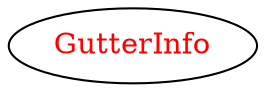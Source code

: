 digraph dependencyGraph {
 concentrate=true;
 ranksep="2.0";
 rankdir="LR"; 
 splines="ortho";
"GutterInfo" [fontcolor="red"];
}